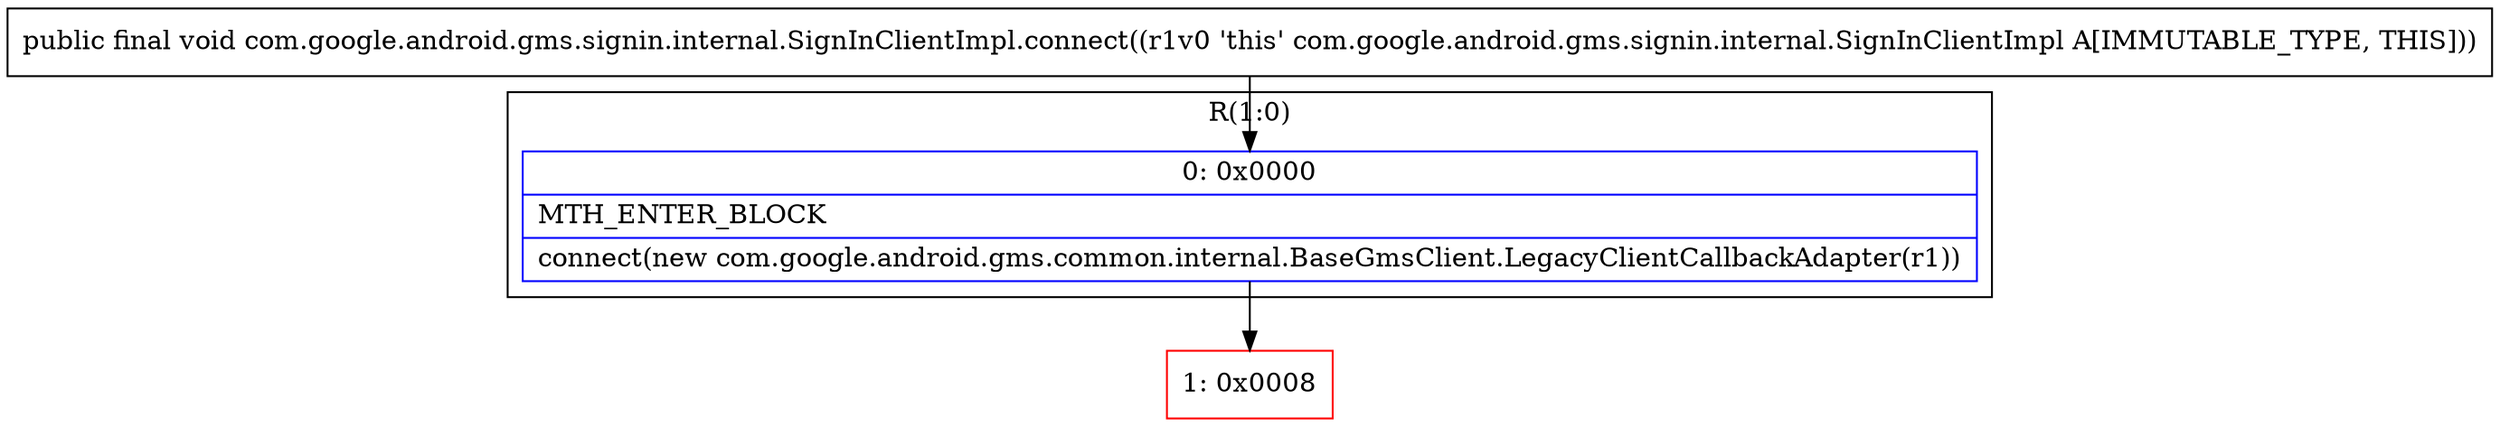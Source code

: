 digraph "CFG forcom.google.android.gms.signin.internal.SignInClientImpl.connect()V" {
subgraph cluster_Region_2142163575 {
label = "R(1:0)";
node [shape=record,color=blue];
Node_0 [shape=record,label="{0\:\ 0x0000|MTH_ENTER_BLOCK\l|connect(new com.google.android.gms.common.internal.BaseGmsClient.LegacyClientCallbackAdapter(r1))\l}"];
}
Node_1 [shape=record,color=red,label="{1\:\ 0x0008}"];
MethodNode[shape=record,label="{public final void com.google.android.gms.signin.internal.SignInClientImpl.connect((r1v0 'this' com.google.android.gms.signin.internal.SignInClientImpl A[IMMUTABLE_TYPE, THIS])) }"];
MethodNode -> Node_0;
Node_0 -> Node_1;
}

